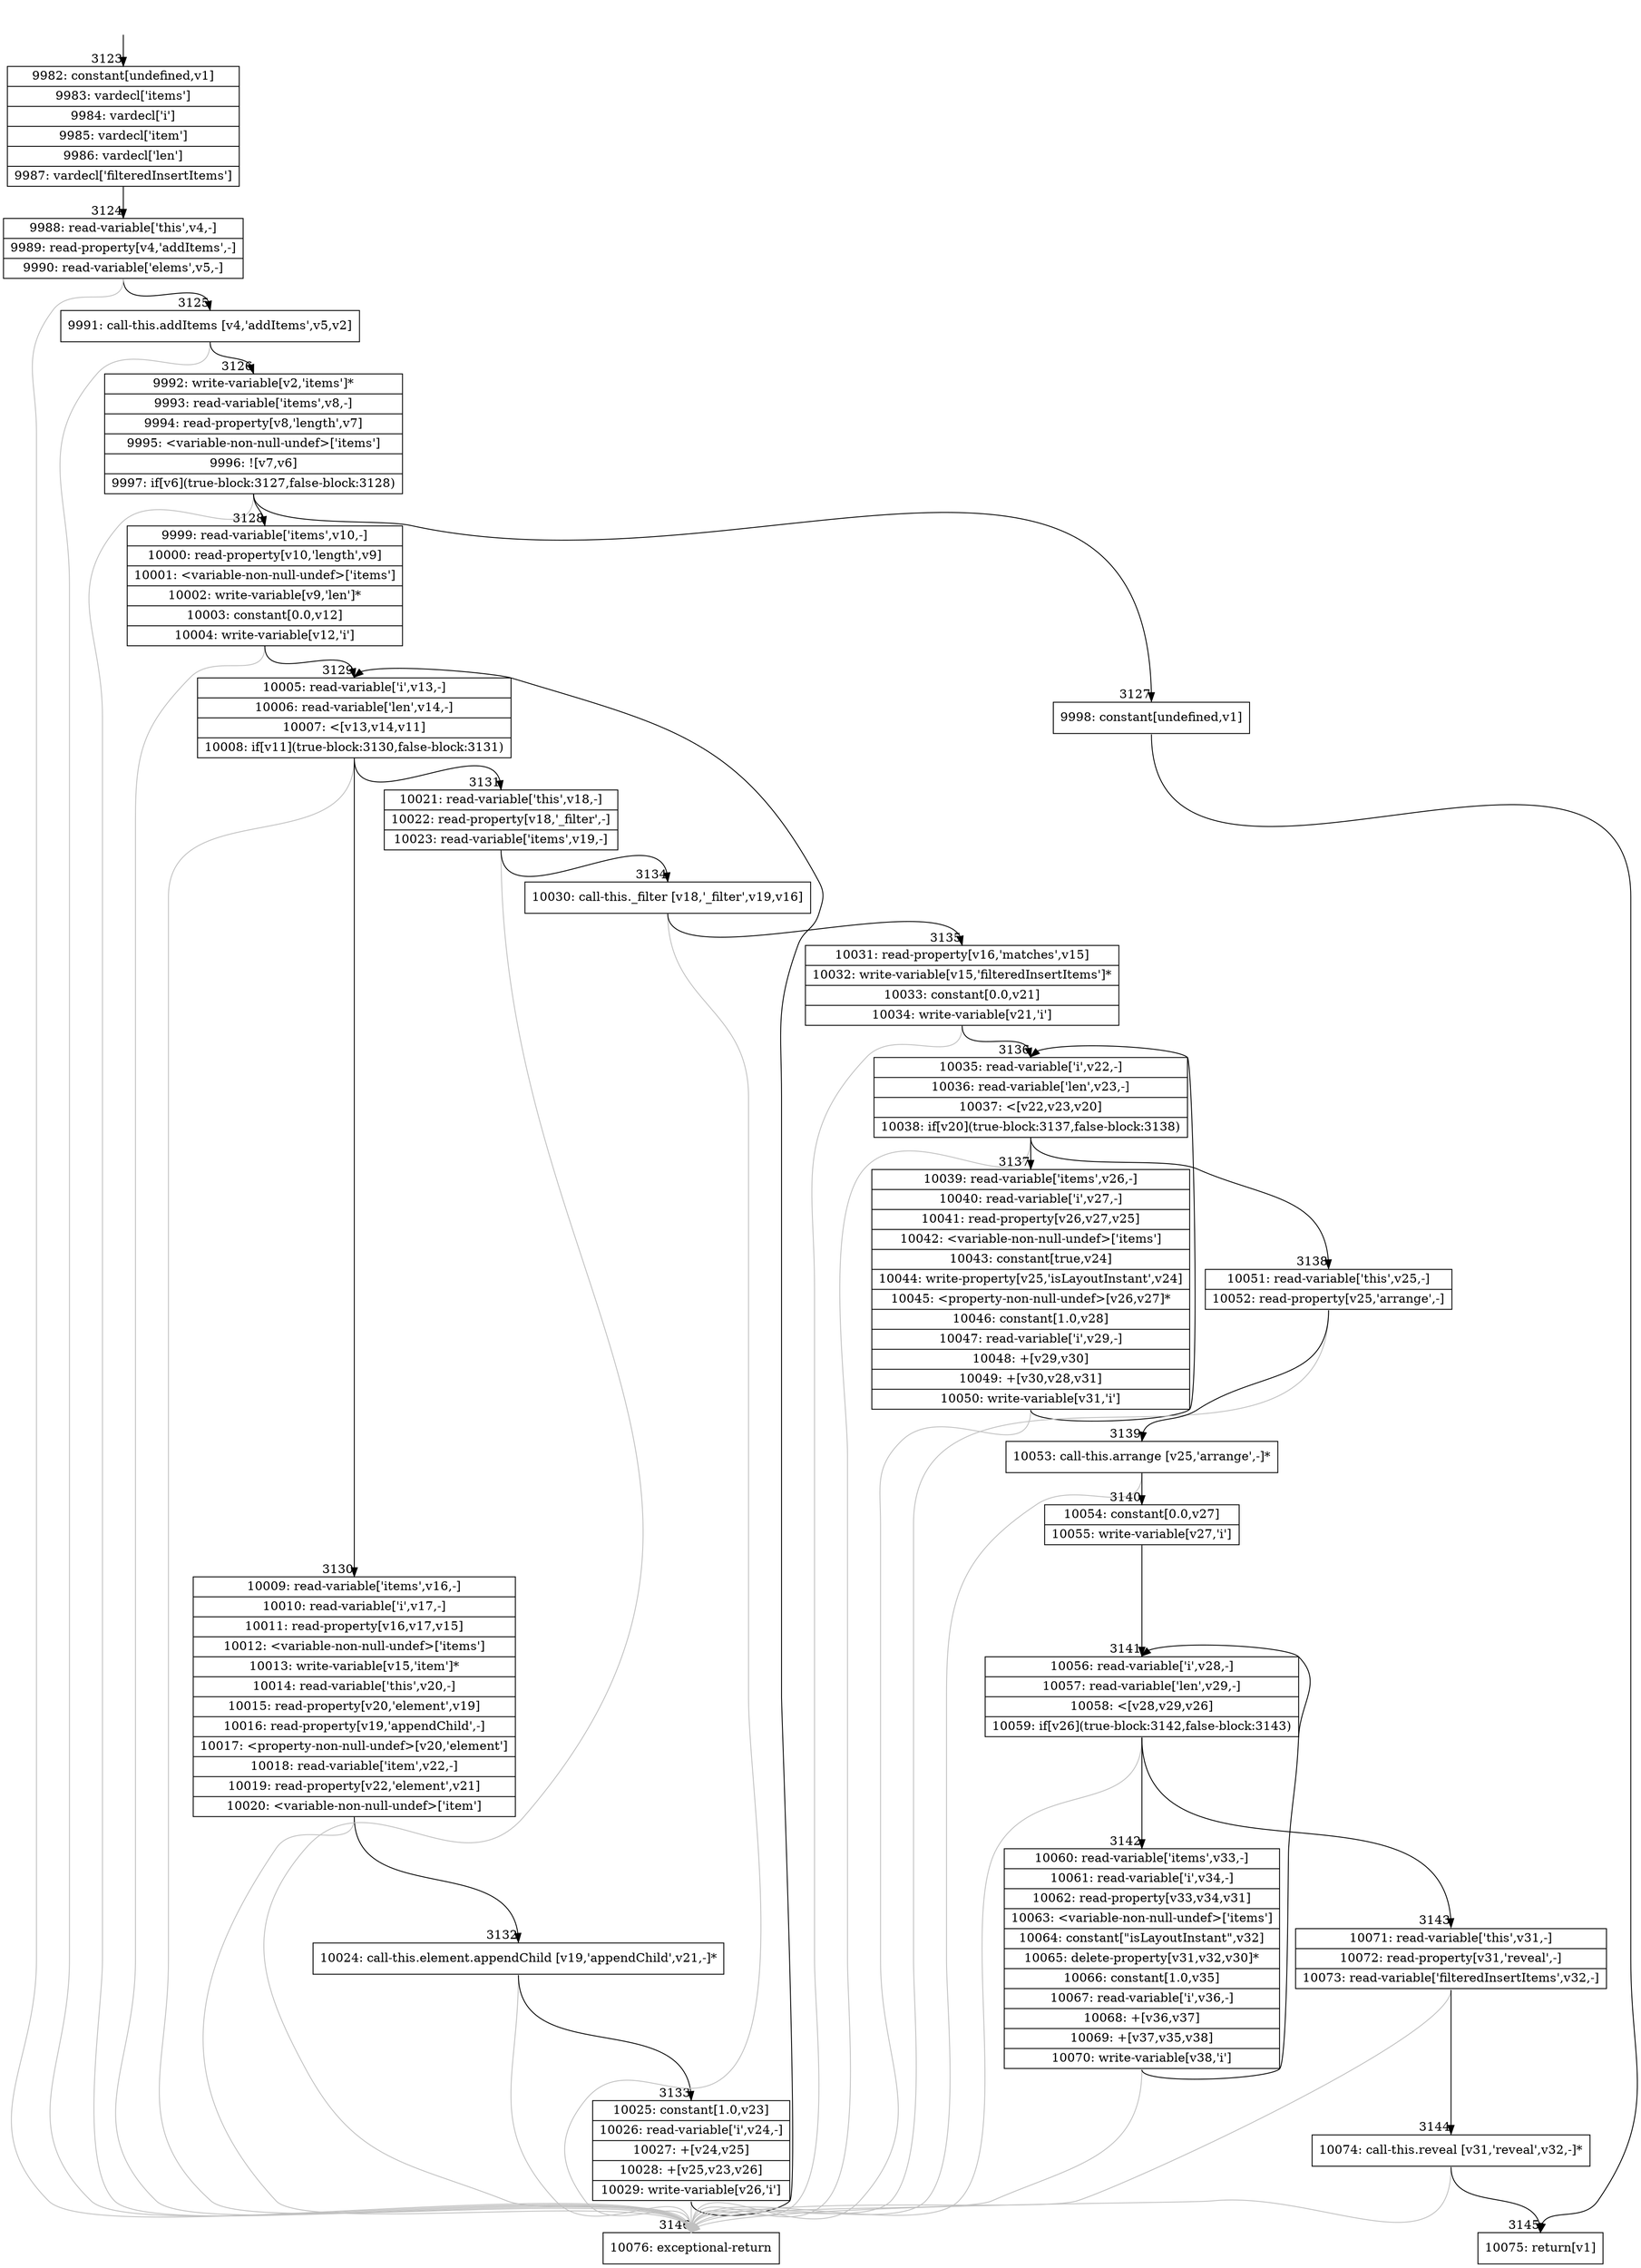 digraph {
rankdir="TD"
BB_entry294[shape=none,label=""];
BB_entry294 -> BB3123 [tailport=s, headport=n, headlabel="    3123"]
BB3123 [shape=record label="{9982: constant[undefined,v1]|9983: vardecl['items']|9984: vardecl['i']|9985: vardecl['item']|9986: vardecl['len']|9987: vardecl['filteredInsertItems']}" ] 
BB3123 -> BB3124 [tailport=s, headport=n, headlabel="      3124"]
BB3124 [shape=record label="{9988: read-variable['this',v4,-]|9989: read-property[v4,'addItems',-]|9990: read-variable['elems',v5,-]}" ] 
BB3124 -> BB3125 [tailport=s, headport=n, headlabel="      3125"]
BB3124 -> BB3146 [tailport=s, headport=n, color=gray, headlabel="      3146"]
BB3125 [shape=record label="{9991: call-this.addItems [v4,'addItems',v5,v2]}" ] 
BB3125 -> BB3126 [tailport=s, headport=n, headlabel="      3126"]
BB3125 -> BB3146 [tailport=s, headport=n, color=gray]
BB3126 [shape=record label="{9992: write-variable[v2,'items']*|9993: read-variable['items',v8,-]|9994: read-property[v8,'length',v7]|9995: \<variable-non-null-undef\>['items']|9996: ![v7,v6]|9997: if[v6](true-block:3127,false-block:3128)}" ] 
BB3126 -> BB3127 [tailport=s, headport=n, headlabel="      3127"]
BB3126 -> BB3128 [tailport=s, headport=n, headlabel="      3128"]
BB3126 -> BB3146 [tailport=s, headport=n, color=gray]
BB3127 [shape=record label="{9998: constant[undefined,v1]}" ] 
BB3127 -> BB3145 [tailport=s, headport=n, headlabel="      3145"]
BB3128 [shape=record label="{9999: read-variable['items',v10,-]|10000: read-property[v10,'length',v9]|10001: \<variable-non-null-undef\>['items']|10002: write-variable[v9,'len']*|10003: constant[0.0,v12]|10004: write-variable[v12,'i']}" ] 
BB3128 -> BB3129 [tailport=s, headport=n, headlabel="      3129"]
BB3128 -> BB3146 [tailport=s, headport=n, color=gray]
BB3129 [shape=record label="{10005: read-variable['i',v13,-]|10006: read-variable['len',v14,-]|10007: \<[v13,v14,v11]|10008: if[v11](true-block:3130,false-block:3131)}" ] 
BB3129 -> BB3130 [tailport=s, headport=n, headlabel="      3130"]
BB3129 -> BB3131 [tailport=s, headport=n, headlabel="      3131"]
BB3129 -> BB3146 [tailport=s, headport=n, color=gray]
BB3130 [shape=record label="{10009: read-variable['items',v16,-]|10010: read-variable['i',v17,-]|10011: read-property[v16,v17,v15]|10012: \<variable-non-null-undef\>['items']|10013: write-variable[v15,'item']*|10014: read-variable['this',v20,-]|10015: read-property[v20,'element',v19]|10016: read-property[v19,'appendChild',-]|10017: \<property-non-null-undef\>[v20,'element']|10018: read-variable['item',v22,-]|10019: read-property[v22,'element',v21]|10020: \<variable-non-null-undef\>['item']}" ] 
BB3130 -> BB3132 [tailport=s, headport=n, headlabel="      3132"]
BB3130 -> BB3146 [tailport=s, headport=n, color=gray]
BB3131 [shape=record label="{10021: read-variable['this',v18,-]|10022: read-property[v18,'_filter',-]|10023: read-variable['items',v19,-]}" ] 
BB3131 -> BB3134 [tailport=s, headport=n, headlabel="      3134"]
BB3131 -> BB3146 [tailport=s, headport=n, color=gray]
BB3132 [shape=record label="{10024: call-this.element.appendChild [v19,'appendChild',v21,-]*}" ] 
BB3132 -> BB3133 [tailport=s, headport=n, headlabel="      3133"]
BB3132 -> BB3146 [tailport=s, headport=n, color=gray]
BB3133 [shape=record label="{10025: constant[1.0,v23]|10026: read-variable['i',v24,-]|10027: +[v24,v25]|10028: +[v25,v23,v26]|10029: write-variable[v26,'i']}" ] 
BB3133 -> BB3129 [tailport=s, headport=n]
BB3133 -> BB3146 [tailport=s, headport=n, color=gray]
BB3134 [shape=record label="{10030: call-this._filter [v18,'_filter',v19,v16]}" ] 
BB3134 -> BB3135 [tailport=s, headport=n, headlabel="      3135"]
BB3134 -> BB3146 [tailport=s, headport=n, color=gray]
BB3135 [shape=record label="{10031: read-property[v16,'matches',v15]|10032: write-variable[v15,'filteredInsertItems']*|10033: constant[0.0,v21]|10034: write-variable[v21,'i']}" ] 
BB3135 -> BB3136 [tailport=s, headport=n, headlabel="      3136"]
BB3135 -> BB3146 [tailport=s, headport=n, color=gray]
BB3136 [shape=record label="{10035: read-variable['i',v22,-]|10036: read-variable['len',v23,-]|10037: \<[v22,v23,v20]|10038: if[v20](true-block:3137,false-block:3138)}" ] 
BB3136 -> BB3137 [tailport=s, headport=n, headlabel="      3137"]
BB3136 -> BB3138 [tailport=s, headport=n, headlabel="      3138"]
BB3136 -> BB3146 [tailport=s, headport=n, color=gray]
BB3137 [shape=record label="{10039: read-variable['items',v26,-]|10040: read-variable['i',v27,-]|10041: read-property[v26,v27,v25]|10042: \<variable-non-null-undef\>['items']|10043: constant[true,v24]|10044: write-property[v25,'isLayoutInstant',v24]|10045: \<property-non-null-undef\>[v26,v27]*|10046: constant[1.0,v28]|10047: read-variable['i',v29,-]|10048: +[v29,v30]|10049: +[v30,v28,v31]|10050: write-variable[v31,'i']}" ] 
BB3137 -> BB3136 [tailport=s, headport=n]
BB3137 -> BB3146 [tailport=s, headport=n, color=gray]
BB3138 [shape=record label="{10051: read-variable['this',v25,-]|10052: read-property[v25,'arrange',-]}" ] 
BB3138 -> BB3139 [tailport=s, headport=n, headlabel="      3139"]
BB3138 -> BB3146 [tailport=s, headport=n, color=gray]
BB3139 [shape=record label="{10053: call-this.arrange [v25,'arrange',-]*}" ] 
BB3139 -> BB3140 [tailport=s, headport=n, headlabel="      3140"]
BB3139 -> BB3146 [tailport=s, headport=n, color=gray]
BB3140 [shape=record label="{10054: constant[0.0,v27]|10055: write-variable[v27,'i']}" ] 
BB3140 -> BB3141 [tailport=s, headport=n, headlabel="      3141"]
BB3141 [shape=record label="{10056: read-variable['i',v28,-]|10057: read-variable['len',v29,-]|10058: \<[v28,v29,v26]|10059: if[v26](true-block:3142,false-block:3143)}" ] 
BB3141 -> BB3142 [tailport=s, headport=n, headlabel="      3142"]
BB3141 -> BB3143 [tailport=s, headport=n, headlabel="      3143"]
BB3141 -> BB3146 [tailport=s, headport=n, color=gray]
BB3142 [shape=record label="{10060: read-variable['items',v33,-]|10061: read-variable['i',v34,-]|10062: read-property[v33,v34,v31]|10063: \<variable-non-null-undef\>['items']|10064: constant[\"isLayoutInstant\",v32]|10065: delete-property[v31,v32,v30]*|10066: constant[1.0,v35]|10067: read-variable['i',v36,-]|10068: +[v36,v37]|10069: +[v37,v35,v38]|10070: write-variable[v38,'i']}" ] 
BB3142 -> BB3141 [tailport=s, headport=n]
BB3142 -> BB3146 [tailport=s, headport=n, color=gray]
BB3143 [shape=record label="{10071: read-variable['this',v31,-]|10072: read-property[v31,'reveal',-]|10073: read-variable['filteredInsertItems',v32,-]}" ] 
BB3143 -> BB3144 [tailport=s, headport=n, headlabel="      3144"]
BB3143 -> BB3146 [tailport=s, headport=n, color=gray]
BB3144 [shape=record label="{10074: call-this.reveal [v31,'reveal',v32,-]*}" ] 
BB3144 -> BB3145 [tailport=s, headport=n]
BB3144 -> BB3146 [tailport=s, headport=n, color=gray]
BB3145 [shape=record label="{10075: return[v1]}" ] 
BB3146 [shape=record label="{10076: exceptional-return}" ] 
//#$~ 4188
}
